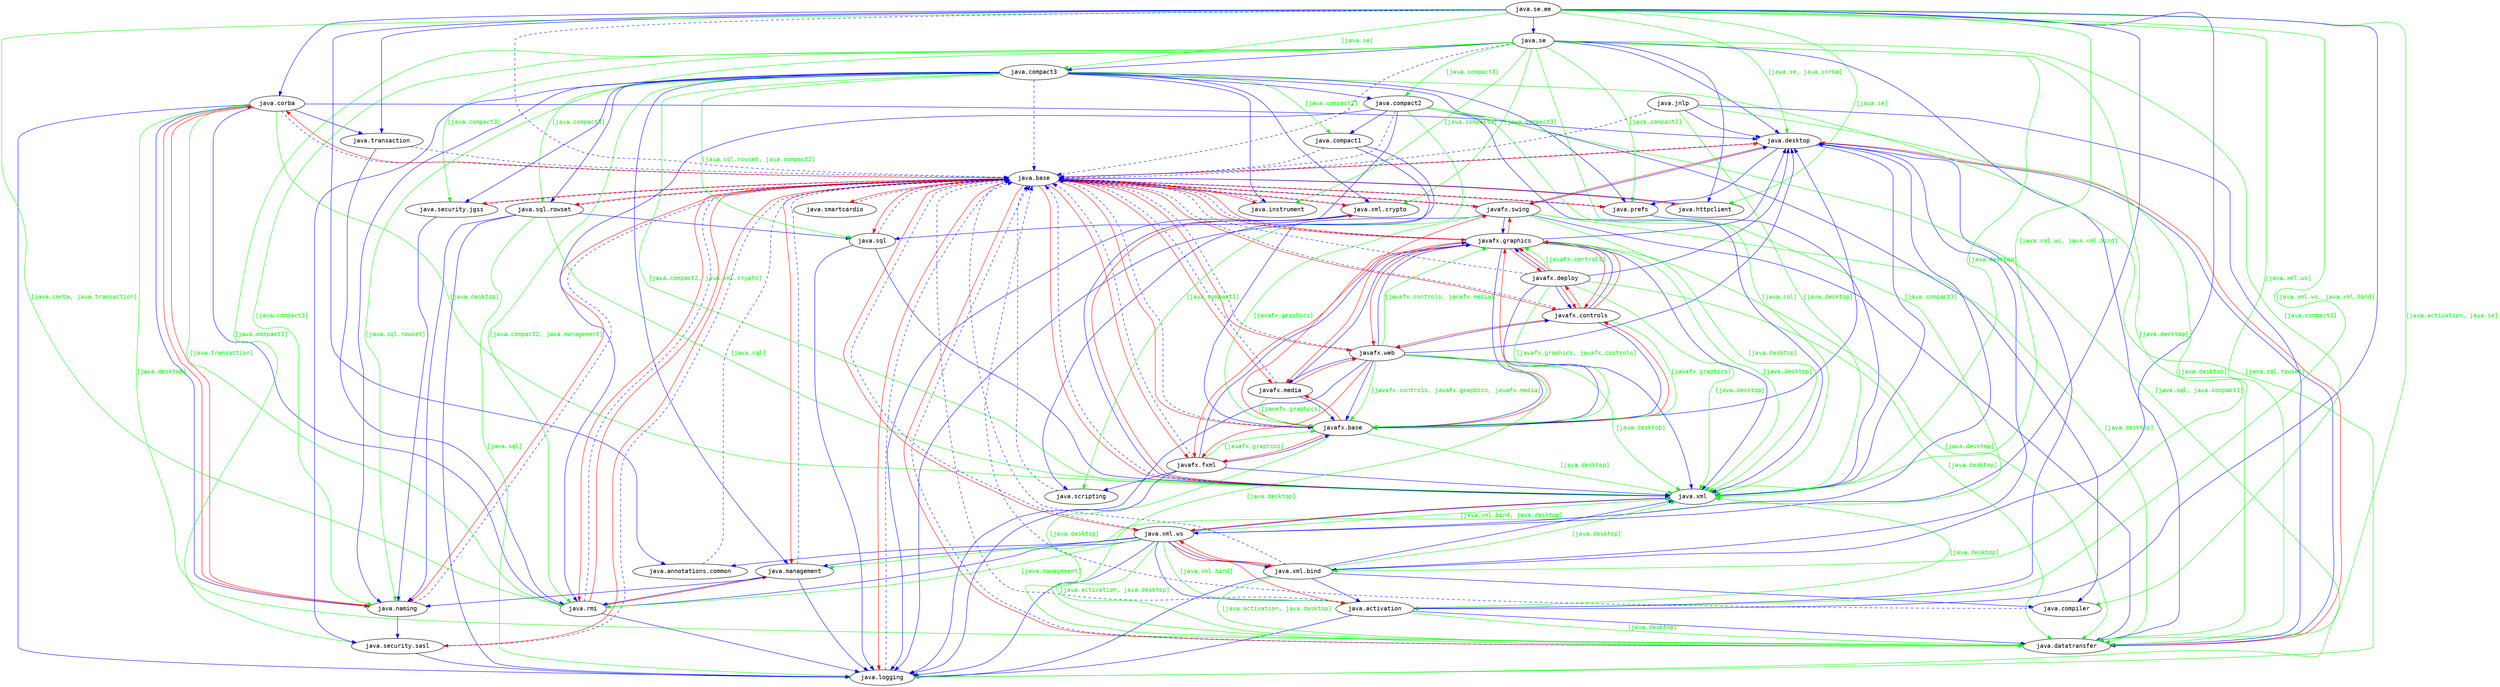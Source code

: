 # Created by depvis.JigsawDepVisualizer on Wed Aug 24 10:10:26 CEST 2016
digraph Java9_Dependency_Visualizer {
java_corba[fontname="Consolas",shape="ellipse",label="java.corba"];
java_desktop[fontname="Consolas",shape="ellipse",label="java.desktop"];
java_transaction[fontname="Consolas",shape="ellipse",label="java.transaction"];
java_rmi[fontname="Consolas",shape="ellipse",label="java.rmi"];
java_logging[fontname="Consolas",shape="ellipse",label="java.logging"];
java_naming[fontname="Consolas",shape="ellipse",label="java.naming"];
java_base[fontname="Consolas",shape="ellipse",label="java.base"];
java_xml[fontname="Consolas",shape="ellipse",label="java.xml"];
java_datatransfer[fontname="Consolas",shape="ellipse",label="java.datatransfer"];
java_prefs[fontname="Consolas",shape="ellipse",label="java.prefs"];
javafx_swing[fontname="Consolas",shape="ellipse",label="javafx.swing"];
java_sql_rowset[fontname="Consolas",shape="ellipse",label="java.sql.rowset"];
java_sql[fontname="Consolas",shape="ellipse",label="java.sql"];
java_se_ee[fontname="Consolas",shape="ellipse",label="java.se.ee"];
java_activation[fontname="Consolas",shape="ellipse",label="java.activation"];
java_annotations_common[fontname="Consolas",shape="ellipse",label="java.annotations.common"];
java_se[fontname="Consolas",shape="ellipse",label="java.se"];
java_xml_ws[fontname="Consolas",shape="ellipse",label="java.xml.ws"];
java_xml_bind[fontname="Consolas",shape="ellipse",label="java.xml.bind"];
java_httpclient[fontname="Consolas",shape="ellipse",label="java.httpclient"];
java_compact3[fontname="Consolas",shape="ellipse",label="java.compact3"];
javafx_base[fontname="Consolas",shape="ellipse",label="javafx.base"];
javafx_controls[fontname="Consolas",shape="ellipse",label="javafx.controls"];
javafx_graphics[fontname="Consolas",shape="ellipse",label="javafx.graphics"];
javafx_fxml[fontname="Consolas",shape="ellipse",label="javafx.fxml"];
javafx_media[fontname="Consolas",shape="ellipse",label="javafx.media"];
javafx_web[fontname="Consolas",shape="ellipse",label="javafx.web"];
javafx_deploy[fontname="Consolas",shape="ellipse",label="javafx.deploy"];
java_management[fontname="Consolas",shape="ellipse",label="java.management"];
java_compact2[fontname="Consolas",shape="ellipse",label="java.compact2"];
java_compact1[fontname="Consolas",shape="ellipse",label="java.compact1"];
java_scripting[fontname="Consolas",shape="ellipse",label="java.scripting"];
java_instrument[fontname="Consolas",shape="ellipse",label="java.instrument"];
java_smartcardio[fontname="Consolas",shape="ellipse",label="java.smartcardio"];
java_security_sasl[fontname="Consolas",shape="ellipse",label="java.security.sasl"];
java_xml_crypto[fontname="Consolas",shape="ellipse",label="java.xml.crypto"];
java_security_jgss[fontname="Consolas",shape="ellipse",label="java.security.jgss"];
java_compiler[fontname="Consolas",shape="ellipse",label="java.compiler"];
java_jnlp[fontname="Consolas",shape="ellipse",label="java.jnlp"];
java_corba -> java_desktop[color="#0000ff",fontname="Consolas",fontcolor="#0000ff",weight="8"]
java_corba -> java_transaction[color="#0000ff",fontname="Consolas",fontcolor="#0000ff",weight="8"]
java_corba -> java_rmi[color="#0000ff",fontname="Consolas",fontcolor="#0000ff",weight="8"]
java_corba -> java_logging[color="#0000ff",fontname="Consolas",fontcolor="#0000ff",weight="8"]
java_corba -> java_naming[color="#0000ff",fontname="Consolas",fontcolor="#0000ff",weight="8"]
java_corba -> java_base[color="#0000ff",fontname="Consolas",fontcolor="#0000ff",style="dashed",weight="16"]
java_corba -> java_rmi[color="#00ff00",fontname="Consolas",fontcolor="#00ff00",weight="4",label="[java.transaction]"]
java_corba -> java_xml[color="#00ff00",fontname="Consolas",fontcolor="#00ff00",weight="4",label="[java.desktop]"]
java_corba -> java_datatransfer[color="#00ff00",fontname="Consolas",fontcolor="#00ff00",weight="4",label="[java.desktop]"]
java_corba -> java_naming[fontname="Consolas",fontcolor="#ff0000",color="#ff0000",weight="2"]
java_desktop -> java_prefs[color="#0000ff",fontname="Consolas",fontcolor="#0000ff",weight="8"]
java_desktop -> java_datatransfer[color="#0000ff",fontname="Consolas",fontcolor="#0000ff",weight="8"]
java_desktop -> java_xml[color="#0000ff",fontname="Consolas",fontcolor="#0000ff",weight="8"]
java_desktop -> java_base[color="#0000ff",fontname="Consolas",fontcolor="#0000ff",style="dashed",weight="16"]
java_desktop -> javafx_swing[fontname="Consolas",fontcolor="#ff0000",color="#ff0000",weight="2"]
java_datatransfer -> java_base[color="#0000ff",fontname="Consolas",fontcolor="#0000ff",style="dashed",weight="16"]
java_datatransfer -> java_desktop[fontname="Consolas",fontcolor="#ff0000",color="#ff0000",weight="2"]
java_sql_rowset -> java_sql[color="#0000ff",fontname="Consolas",fontcolor="#0000ff",weight="8"]
java_sql_rowset -> java_naming[color="#0000ff",fontname="Consolas",fontcolor="#0000ff",weight="8"]
java_sql_rowset -> java_logging[color="#0000ff",fontname="Consolas",fontcolor="#0000ff",weight="8"]
java_sql_rowset -> java_base[color="#0000ff",fontname="Consolas",fontcolor="#0000ff",style="dashed",weight="16"]
java_sql_rowset -> java_logging[color="#00ff00",fontname="Consolas",fontcolor="#00ff00",weight="4",label="[java.sql]"]
java_sql_rowset -> java_xml[color="#00ff00",fontname="Consolas",fontcolor="#00ff00",weight="4",label="[java.sql]"]
java_se_ee -> java_activation[color="#0000ff",fontname="Consolas",fontcolor="#0000ff",weight="8"]
java_se_ee -> java_annotations_common[color="#0000ff",fontname="Consolas",fontcolor="#0000ff",weight="8"]
java_se_ee -> java_se[color="#0000ff",fontname="Consolas",fontcolor="#0000ff",weight="8"]
java_se_ee -> java_xml_ws[color="#0000ff",fontname="Consolas",fontcolor="#0000ff",weight="8"]
java_se_ee -> java_xml_bind[color="#0000ff",fontname="Consolas",fontcolor="#0000ff",weight="8"]
java_se_ee -> java_corba[color="#0000ff",fontname="Consolas",fontcolor="#0000ff",weight="8"]
java_se_ee -> java_transaction[color="#0000ff",fontname="Consolas",fontcolor="#0000ff",weight="8"]
java_se_ee -> java_base[color="#0000ff",fontname="Consolas",fontcolor="#0000ff",style="dashed",weight="16"]
java_se_ee -> java_xml_bind[color="#00ff00",fontname="Consolas",fontcolor="#00ff00",weight="4",label="[java.xml.ws]"]
java_se_ee -> java_rmi[color="#00ff00",fontname="Consolas",fontcolor="#00ff00",weight="4",label="[java.corba, java.transaction]"]
java_se_ee -> java_httpclient[color="#00ff00",fontname="Consolas",fontcolor="#00ff00",weight="4",label="[java.se]"]
java_se_ee -> java_desktop[color="#00ff00",fontname="Consolas",fontcolor="#00ff00",weight="4",label="[java.se, java.corba]"]
java_se_ee -> java_compact3[color="#00ff00",fontname="Consolas",fontcolor="#00ff00",weight="4",label="[java.se]"]
java_se_ee -> java_activation[color="#00ff00",fontname="Consolas",fontcolor="#00ff00",weight="4",label="[java.xml.ws, java.xml.bind]"]
java_se_ee -> java_xml[color="#00ff00",fontname="Consolas",fontcolor="#00ff00",weight="4",label="[java.xml.ws, java.xml.bind]"]
java_se_ee -> java_datatransfer[color="#00ff00",fontname="Consolas",fontcolor="#00ff00",weight="4",label="[java.activation, java.se]"]
javafx_base -> java_desktop[color="#0000ff",fontname="Consolas",fontcolor="#0000ff",weight="8"]
javafx_base -> java_base[color="#0000ff",fontname="Consolas",fontcolor="#0000ff",style="dashed",weight="16"]
javafx_base -> java_xml[color="#00ff00",fontname="Consolas",fontcolor="#00ff00",weight="4",label="[java.desktop]"]
javafx_base -> java_datatransfer[color="#00ff00",fontname="Consolas",fontcolor="#00ff00",weight="4",label="[java.desktop]"]
javafx_base -> javafx_controls[fontname="Consolas",fontcolor="#ff0000",color="#ff0000",weight="2"]
javafx_base -> javafx_graphics[fontname="Consolas",fontcolor="#ff0000",color="#ff0000",weight="2"]
javafx_base -> javafx_fxml[fontname="Consolas",fontcolor="#ff0000",color="#ff0000",weight="2"]
javafx_base -> javafx_swing[fontname="Consolas",fontcolor="#ff0000",color="#ff0000",weight="2"]
javafx_base -> javafx_media[fontname="Consolas",fontcolor="#ff0000",color="#ff0000",weight="2"]
javafx_swing -> java_desktop[color="#0000ff",fontname="Consolas",fontcolor="#0000ff",weight="8"]
javafx_swing -> javafx_base[color="#0000ff",fontname="Consolas",fontcolor="#0000ff",weight="8"]
javafx_swing -> java_datatransfer[color="#0000ff",fontname="Consolas",fontcolor="#0000ff",weight="8"]
javafx_swing -> javafx_graphics[color="#0000ff",fontname="Consolas",fontcolor="#0000ff",weight="8"]
javafx_swing -> java_base[color="#0000ff",fontname="Consolas",fontcolor="#0000ff",style="dashed",weight="16"]
javafx_swing -> javafx_base[color="#00ff00",fontname="Consolas",fontcolor="#00ff00",weight="4",label="[javafx.graphics]"]
javafx_swing -> java_xml[color="#00ff00",fontname="Consolas",fontcolor="#00ff00",weight="4",label="[java.desktop]"]
javafx_swing -> java_datatransfer[color="#00ff00",fontname="Consolas",fontcolor="#00ff00",weight="4",label="[java.desktop]"]
javafx_graphics -> java_xml[color="#0000ff",fontname="Consolas",fontcolor="#0000ff",weight="8"]
javafx_graphics -> java_desktop[color="#0000ff",fontname="Consolas",fontcolor="#0000ff",weight="8"]
javafx_graphics -> javafx_base[color="#0000ff",fontname="Consolas",fontcolor="#0000ff",weight="8"]
javafx_graphics -> java_base[color="#0000ff",fontname="Consolas",fontcolor="#0000ff",style="dashed",weight="16"]
javafx_graphics -> java_xml[color="#00ff00",fontname="Consolas",fontcolor="#00ff00",weight="4",label="[java.desktop]"]
javafx_graphics -> java_datatransfer[color="#00ff00",fontname="Consolas",fontcolor="#00ff00",weight="4",label="[java.desktop]"]
javafx_graphics -> javafx_web[fontname="Consolas",fontcolor="#ff0000",color="#ff0000",weight="2"]
javafx_graphics -> javafx_controls[fontname="Consolas",fontcolor="#ff0000",color="#ff0000",weight="2"]
javafx_graphics -> javafx_deploy[fontname="Consolas",fontcolor="#ff0000",color="#ff0000",weight="2"]
javafx_graphics -> javafx_fxml[fontname="Consolas",fontcolor="#ff0000",color="#ff0000",weight="2"]
javafx_graphics -> javafx_swing[fontname="Consolas",fontcolor="#ff0000",color="#ff0000",weight="2"]
javafx_graphics -> javafx_media[fontname="Consolas",fontcolor="#ff0000",color="#ff0000",weight="2"]
javafx_graphics -> java_base[fontname="Consolas",fontcolor="#ff0000",color="#ff0000",weight="2"]
java_sql -> java_logging[color="#0000ff",fontname="Consolas",fontcolor="#0000ff",weight="8"]
java_sql -> java_xml[color="#0000ff",fontname="Consolas",fontcolor="#0000ff",weight="8"]
java_sql -> java_base[color="#0000ff",fontname="Consolas",fontcolor="#0000ff",style="dashed",weight="16"]
java_activation -> java_datatransfer[color="#0000ff",fontname="Consolas",fontcolor="#0000ff",weight="8"]
java_activation -> java_logging[color="#0000ff",fontname="Consolas",fontcolor="#0000ff",weight="8"]
java_activation -> java_desktop[color="#0000ff",fontname="Consolas",fontcolor="#0000ff",weight="8"]
java_activation -> java_base[color="#0000ff",fontname="Consolas",fontcolor="#0000ff",style="dashed",weight="16"]
java_activation -> java_xml[color="#00ff00",fontname="Consolas",fontcolor="#00ff00",weight="4",label="[java.desktop]"]
java_activation -> java_datatransfer[color="#00ff00",fontname="Consolas",fontcolor="#00ff00",weight="4",label="[java.desktop]"]
java_management -> java_rmi[color="#0000ff",fontname="Consolas",fontcolor="#0000ff",weight="8"]
java_management -> java_logging[color="#0000ff",fontname="Consolas",fontcolor="#0000ff",weight="8"]
java_management -> java_naming[color="#0000ff",fontname="Consolas",fontcolor="#0000ff",weight="8"]
java_management -> java_base[color="#0000ff",fontname="Consolas",fontcolor="#0000ff",style="dashed",weight="16"]
java_compact2 -> java_sql[color="#0000ff",fontname="Consolas",fontcolor="#0000ff",weight="8"]
java_compact2 -> java_xml[color="#0000ff",fontname="Consolas",fontcolor="#0000ff",weight="8"]
java_compact2 -> java_rmi[color="#0000ff",fontname="Consolas",fontcolor="#0000ff",weight="8"]
java_compact2 -> java_compact1[color="#0000ff",fontname="Consolas",fontcolor="#0000ff",weight="8"]
java_compact2 -> java_base[color="#0000ff",fontname="Consolas",fontcolor="#0000ff",style="dashed",weight="16"]
java_compact2 -> java_scripting[color="#00ff00",fontname="Consolas",fontcolor="#00ff00",weight="4",label="[java.compact1]"]
java_compact2 -> java_logging[color="#00ff00",fontname="Consolas",fontcolor="#00ff00",weight="4",label="[java.sql, java.compact1]"]
java_compact2 -> java_xml[color="#00ff00",fontname="Consolas",fontcolor="#00ff00",weight="4",label="[java.sql]"]
java_instrument -> java_base[color="#0000ff",fontname="Consolas",fontcolor="#0000ff",style="dashed",weight="16"]
java_smartcardio -> java_base[color="#0000ff",fontname="Consolas",fontcolor="#0000ff",style="dashed",weight="16"]
java_xml_ws -> java_activation[color="#0000ff",fontname="Consolas",fontcolor="#0000ff",weight="8"]
java_xml_ws -> java_xml[color="#0000ff",fontname="Consolas",fontcolor="#0000ff",weight="8"]
java_xml_ws -> java_logging[color="#0000ff",fontname="Consolas",fontcolor="#0000ff",weight="8"]
java_xml_ws -> java_management[color="#0000ff",fontname="Consolas",fontcolor="#0000ff",weight="8"]
java_xml_ws -> java_annotations_common[color="#0000ff",fontname="Consolas",fontcolor="#0000ff",weight="8"]
java_xml_ws -> java_xml_bind[color="#0000ff",fontname="Consolas",fontcolor="#0000ff",weight="8"]
java_xml_ws -> java_desktop[color="#0000ff",fontname="Consolas",fontcolor="#0000ff",weight="8"]
java_xml_ws -> java_rmi[color="#0000ff",fontname="Consolas",fontcolor="#0000ff",weight="8"]
java_xml_ws -> java_base[color="#0000ff",fontname="Consolas",fontcolor="#0000ff",style="dashed",weight="16"]
java_xml_ws -> java_rmi[color="#00ff00",fontname="Consolas",fontcolor="#00ff00",weight="4",label="[java.management]"]
java_xml_ws -> java_activation[color="#00ff00",fontname="Consolas",fontcolor="#00ff00",weight="4",label="[java.xml.bind]"]
java_xml_ws -> java_xml[color="#00ff00",fontname="Consolas",fontcolor="#00ff00",weight="4",label="[java.xml.bind, java.desktop]"]
java_xml_ws -> java_datatransfer[color="#00ff00",fontname="Consolas",fontcolor="#00ff00",weight="4",label="[java.activation, java.desktop]"]
java_xml_ws -> java_xml_bind[fontname="Consolas",fontcolor="#ff0000",color="#ff0000",weight="2"]
java_xml_ws -> java_activation[fontname="Consolas",fontcolor="#ff0000",color="#ff0000",weight="2"]
java_httpclient -> java_base[color="#0000ff",fontname="Consolas",fontcolor="#0000ff",weight="8"]
javafx_media -> javafx_graphics[color="#0000ff",fontname="Consolas",fontcolor="#0000ff",weight="8"]
javafx_media -> javafx_base[color="#0000ff",fontname="Consolas",fontcolor="#0000ff",weight="8"]
javafx_media -> java_base[color="#0000ff",fontname="Consolas",fontcolor="#0000ff",style="dashed",weight="16"]
javafx_media -> javafx_base[color="#00ff00",fontname="Consolas",fontcolor="#00ff00",weight="4",label="[javafx.graphics]"]
javafx_media -> javafx_web[fontname="Consolas",fontcolor="#ff0000",color="#ff0000",weight="2"]
java_rmi -> java_logging[color="#0000ff",fontname="Consolas",fontcolor="#0000ff",weight="8"]
java_rmi -> java_base[color="#0000ff",fontname="Consolas",fontcolor="#0000ff",style="dashed",weight="16"]
java_rmi -> java_management[fontname="Consolas",fontcolor="#ff0000",color="#ff0000",weight="2"]
java_rmi -> java_base[fontname="Consolas",fontcolor="#ff0000",color="#ff0000",weight="2"]
java_naming -> java_security_sasl[color="#0000ff",fontname="Consolas",fontcolor="#0000ff",weight="8"]
java_naming -> java_base[color="#0000ff",fontname="Consolas",fontcolor="#0000ff",style="dashed",weight="16"]
java_naming -> java_corba[fontname="Consolas",fontcolor="#ff0000",color="#ff0000",weight="2"]
javafx_web -> java_xml[color="#0000ff",fontname="Consolas",fontcolor="#0000ff",weight="8"]
javafx_web -> java_logging[color="#0000ff",fontname="Consolas",fontcolor="#0000ff",weight="8"]
javafx_web -> javafx_controls[color="#0000ff",fontname="Consolas",fontcolor="#0000ff",weight="8"]
javafx_web -> javafx_graphics[color="#0000ff",fontname="Consolas",fontcolor="#0000ff",weight="8"]
javafx_web -> javafx_media[color="#0000ff",fontname="Consolas",fontcolor="#0000ff",weight="8"]
javafx_web -> java_desktop[color="#0000ff",fontname="Consolas",fontcolor="#0000ff",weight="8"]
javafx_web -> javafx_base[color="#0000ff",fontname="Consolas",fontcolor="#0000ff",weight="8"]
javafx_web -> java_base[color="#0000ff",fontname="Consolas",fontcolor="#0000ff",style="dashed",weight="16"]
javafx_web -> javafx_base[color="#00ff00",fontname="Consolas",fontcolor="#00ff00",weight="4",label="[javafx.controls, javafx.graphics, javafx.media]"]
javafx_web -> javafx_graphics[color="#00ff00",fontname="Consolas",fontcolor="#00ff00",weight="4",label="[javafx.controls, javafx.media]"]
javafx_web -> java_xml[color="#00ff00",fontname="Consolas",fontcolor="#00ff00",weight="4",label="[java.desktop]"]
javafx_web -> java_datatransfer[color="#00ff00",fontname="Consolas",fontcolor="#00ff00",weight="4",label="[java.desktop]"]
javafx_web -> javafx_fxml[fontname="Consolas",fontcolor="#ff0000",color="#ff0000",weight="2"]
java_xml -> java_base[color="#0000ff",fontname="Consolas",fontcolor="#0000ff",style="dashed",weight="16"]
java_xml -> java_xml_ws[fontname="Consolas",fontcolor="#ff0000",color="#ff0000",weight="2"]
java_xml -> java_xml_crypto[fontname="Consolas",fontcolor="#ff0000",color="#ff0000",weight="2"]
java_compact1 -> java_scripting[color="#0000ff",fontname="Consolas",fontcolor="#0000ff",weight="8"]
java_compact1 -> java_logging[color="#0000ff",fontname="Consolas",fontcolor="#0000ff",weight="8"]
java_compact1 -> java_base[color="#0000ff",fontname="Consolas",fontcolor="#0000ff",style="dashed",weight="16"]
java_prefs -> java_xml[color="#0000ff",fontname="Consolas",fontcolor="#0000ff",weight="8"]
java_prefs -> java_base[color="#0000ff",fontname="Consolas",fontcolor="#0000ff",style="dashed",weight="16"]
java_se -> java_desktop[color="#0000ff",fontname="Consolas",fontcolor="#0000ff",weight="8"]
java_se -> java_httpclient[color="#0000ff",fontname="Consolas",fontcolor="#0000ff",weight="8"]
java_se -> java_datatransfer[color="#0000ff",fontname="Consolas",fontcolor="#0000ff",weight="8"]
java_se -> java_compact3[color="#0000ff",fontname="Consolas",fontcolor="#0000ff",weight="8"]
java_se -> java_base[color="#0000ff",fontname="Consolas",fontcolor="#0000ff",style="dashed",weight="16"]
java_se -> java_compact2[color="#00ff00",fontname="Consolas",fontcolor="#00ff00",weight="4",label="[java.compact3]"]
java_se -> java_security_jgss[color="#00ff00",fontname="Consolas",fontcolor="#00ff00",weight="4",label="[java.compact3]"]
java_se -> java_naming[color="#00ff00",fontname="Consolas",fontcolor="#00ff00",weight="4",label="[java.compact3]"]
java_se -> java_compiler[color="#00ff00",fontname="Consolas",fontcolor="#00ff00",weight="4",label="[java.compact3]"]
java_se -> java_prefs[color="#00ff00",fontname="Consolas",fontcolor="#00ff00",weight="4",label="[java.compact3]"]
java_se -> java_xml_crypto[color="#00ff00",fontname="Consolas",fontcolor="#00ff00",weight="4",label="[java.compact3]"]
java_se -> java_xml[color="#00ff00",fontname="Consolas",fontcolor="#00ff00",weight="4",label="[java.desktop]"]
java_se -> java_sql_rowset[color="#00ff00",fontname="Consolas",fontcolor="#00ff00",weight="4",label="[java.compact3]"]
java_se -> java_management[color="#00ff00",fontname="Consolas",fontcolor="#00ff00",weight="4",label="[java.compact3]"]
java_se -> java_security_sasl[color="#00ff00",fontname="Consolas",fontcolor="#00ff00",weight="4",label="[java.compact3]"]
java_se -> java_datatransfer[color="#00ff00",fontname="Consolas",fontcolor="#00ff00",weight="4",label="[java.desktop]"]
java_se -> java_instrument[color="#00ff00",fontname="Consolas",fontcolor="#00ff00",weight="4",label="[java.compact3]"]
java_scripting -> java_base[color="#0000ff",fontname="Consolas",fontcolor="#0000ff",style="dashed",weight="16"]
java_base -> java_rmi[fontname="Consolas",fontcolor="#ff0000",color="#ff0000",weight="2"]
java_base -> java_xml[fontname="Consolas",fontcolor="#ff0000",color="#ff0000",weight="2"]
java_base -> java_datatransfer[fontname="Consolas",fontcolor="#ff0000",color="#ff0000",weight="2"]
java_base -> javafx_base[fontname="Consolas",fontcolor="#ff0000",color="#ff0000",weight="2"]
java_base -> java_desktop[fontname="Consolas",fontcolor="#ff0000",color="#ff0000",weight="2"]
java_base -> java_security_sasl[fontname="Consolas",fontcolor="#ff0000",color="#ff0000",weight="2"]
java_base -> javafx_swing[fontname="Consolas",fontcolor="#ff0000",color="#ff0000",weight="2"]
java_base -> java_sql_rowset[fontname="Consolas",fontcolor="#ff0000",color="#ff0000",weight="2"]
java_base -> java_smartcardio[fontname="Consolas",fontcolor="#ff0000",color="#ff0000",weight="2"]
java_base -> java_security_jgss[fontname="Consolas",fontcolor="#ff0000",color="#ff0000",weight="2"]
java_base -> javafx_graphics[fontname="Consolas",fontcolor="#ff0000",color="#ff0000",weight="2"]
java_base -> javafx_fxml[fontname="Consolas",fontcolor="#ff0000",color="#ff0000",weight="2"]
java_base -> javafx_media[fontname="Consolas",fontcolor="#ff0000",color="#ff0000",weight="2"]
java_base -> java_sql[fontname="Consolas",fontcolor="#ff0000",color="#ff0000",weight="2"]
java_base -> java_httpclient[fontname="Consolas",fontcolor="#ff0000",color="#ff0000",weight="2"]
java_base -> javafx_web[fontname="Consolas",fontcolor="#ff0000",color="#ff0000",weight="2"]
java_base -> java_logging[fontname="Consolas",fontcolor="#ff0000",color="#ff0000",weight="2"]
java_base -> java_xml_crypto[fontname="Consolas",fontcolor="#ff0000",color="#ff0000",weight="2"]
java_base -> java_naming[fontname="Consolas",fontcolor="#ff0000",color="#ff0000",weight="2"]
java_base -> javafx_controls[fontname="Consolas",fontcolor="#ff0000",color="#ff0000",weight="2"]
java_base -> java_prefs[fontname="Consolas",fontcolor="#ff0000",color="#ff0000",weight="2"]
java_base -> java_xml_ws[fontname="Consolas",fontcolor="#ff0000",color="#ff0000",weight="2"]
java_base -> java_management[fontname="Consolas",fontcolor="#ff0000",color="#ff0000",weight="2"]
java_base -> java_instrument[fontname="Consolas",fontcolor="#ff0000",color="#ff0000",weight="2"]
java_base -> java_corba[fontname="Consolas",fontcolor="#ff0000",color="#ff0000",weight="2"]
java_compiler -> java_base[color="#0000ff",fontname="Consolas",fontcolor="#0000ff",style="dashed",weight="16"]
java_jnlp -> java_datatransfer[color="#0000ff",fontname="Consolas",fontcolor="#0000ff",weight="8"]
java_jnlp -> java_desktop[color="#0000ff",fontname="Consolas",fontcolor="#0000ff",weight="8"]
java_jnlp -> java_base[color="#0000ff",fontname="Consolas",fontcolor="#0000ff",style="dashed",weight="16"]
java_jnlp -> java_xml[color="#00ff00",fontname="Consolas",fontcolor="#00ff00",weight="4",label="[java.desktop]"]
java_jnlp -> java_datatransfer[color="#00ff00",fontname="Consolas",fontcolor="#00ff00",weight="4",label="[java.desktop]"]
javafx_fxml -> javafx_graphics[color="#0000ff",fontname="Consolas",fontcolor="#0000ff",weight="8"]
javafx_fxml -> java_scripting[color="#0000ff",fontname="Consolas",fontcolor="#0000ff",weight="8"]
javafx_fxml -> java_xml[color="#0000ff",fontname="Consolas",fontcolor="#0000ff",weight="8"]
javafx_fxml -> java_logging[color="#0000ff",fontname="Consolas",fontcolor="#0000ff",weight="8"]
javafx_fxml -> javafx_base[color="#0000ff",fontname="Consolas",fontcolor="#0000ff",weight="8"]
javafx_fxml -> java_base[color="#0000ff",fontname="Consolas",fontcolor="#0000ff",style="dashed",weight="16"]
javafx_fxml -> javafx_base[color="#00ff00",fontname="Consolas",fontcolor="#00ff00",weight="4",label="[javafx.graphics]"]
java_annotations_common -> java_base[color="#0000ff",fontname="Consolas",fontcolor="#0000ff",style="dashed",weight="16"]
java_security_jgss -> java_naming[color="#0000ff",fontname="Consolas",fontcolor="#0000ff",weight="8"]
java_security_jgss -> java_base[color="#0000ff",fontname="Consolas",fontcolor="#0000ff",style="dashed",weight="16"]
javafx_deploy -> javafx_graphics[color="#0000ff",fontname="Consolas",fontcolor="#0000ff",weight="8"]
javafx_deploy -> javafx_base[color="#0000ff",fontname="Consolas",fontcolor="#0000ff",weight="8"]
javafx_deploy -> java_desktop[color="#0000ff",fontname="Consolas",fontcolor="#0000ff",weight="8"]
javafx_deploy -> javafx_controls[color="#0000ff",fontname="Consolas",fontcolor="#0000ff",weight="8"]
javafx_deploy -> java_base[color="#0000ff",fontname="Consolas",fontcolor="#0000ff",style="dashed",weight="16"]
javafx_deploy -> javafx_base[color="#00ff00",fontname="Consolas",fontcolor="#00ff00",weight="4",label="[javafx.graphics, javafx.controls]"]
javafx_deploy -> javafx_graphics[color="#00ff00",fontname="Consolas",fontcolor="#00ff00",weight="4",label="[javafx.controls]"]
javafx_deploy -> java_xml[color="#00ff00",fontname="Consolas",fontcolor="#00ff00",weight="4",label="[java.desktop]"]
javafx_deploy -> java_datatransfer[color="#00ff00",fontname="Consolas",fontcolor="#00ff00",weight="4",label="[java.desktop]"]
javafx_deploy -> javafx_graphics[fontname="Consolas",fontcolor="#ff0000",color="#ff0000",weight="2"]
javafx_deploy -> javafx_controls[fontname="Consolas",fontcolor="#ff0000",color="#ff0000",weight="2"]
javafx_controls -> javafx_graphics[color="#0000ff",fontname="Consolas",fontcolor="#0000ff",weight="8"]
javafx_controls -> javafx_base[color="#0000ff",fontname="Consolas",fontcolor="#0000ff",weight="8"]
javafx_controls -> java_base[color="#0000ff",fontname="Consolas",fontcolor="#0000ff",style="dashed",weight="16"]
javafx_controls -> javafx_base[color="#00ff00",fontname="Consolas",fontcolor="#00ff00",weight="4",label="[javafx.graphics]"]
javafx_controls -> javafx_web[fontname="Consolas",fontcolor="#ff0000",color="#ff0000",weight="2"]
javafx_controls -> javafx_graphics[fontname="Consolas",fontcolor="#ff0000",color="#ff0000",weight="2"]
javafx_controls -> javafx_deploy[fontname="Consolas",fontcolor="#ff0000",color="#ff0000",weight="2"]
java_xml_bind -> java_activation[color="#0000ff",fontname="Consolas",fontcolor="#0000ff",weight="8"]
java_xml_bind -> java_xml[color="#0000ff",fontname="Consolas",fontcolor="#0000ff",weight="8"]
java_xml_bind -> java_logging[color="#0000ff",fontname="Consolas",fontcolor="#0000ff",weight="8"]
java_xml_bind -> java_desktop[color="#0000ff",fontname="Consolas",fontcolor="#0000ff",weight="8"]
java_xml_bind -> java_compiler[color="#0000ff",fontname="Consolas",fontcolor="#0000ff",weight="8"]
java_xml_bind -> java_base[color="#0000ff",fontname="Consolas",fontcolor="#0000ff",style="dashed",weight="16"]
java_xml_bind -> java_xml[color="#00ff00",fontname="Consolas",fontcolor="#00ff00",weight="4",label="[java.desktop]"]
java_xml_bind -> java_datatransfer[color="#00ff00",fontname="Consolas",fontcolor="#00ff00",weight="4",label="[java.activation, java.desktop]"]
java_xml_bind -> java_xml_ws[fontname="Consolas",fontcolor="#ff0000",color="#ff0000",weight="2"]
java_xml_crypto -> java_logging[color="#0000ff",fontname="Consolas",fontcolor="#0000ff",weight="8"]
java_xml_crypto -> java_xml[color="#0000ff",fontname="Consolas",fontcolor="#0000ff",weight="8"]
java_xml_crypto -> java_base[color="#0000ff",fontname="Consolas",fontcolor="#0000ff",style="dashed",weight="16"]
java_compact3 -> java_sql_rowset[color="#0000ff",fontname="Consolas",fontcolor="#0000ff",weight="8"]
java_compact3 -> java_compiler[color="#0000ff",fontname="Consolas",fontcolor="#0000ff",weight="8"]
java_compact3 -> java_instrument[color="#0000ff",fontname="Consolas",fontcolor="#0000ff",weight="8"]
java_compact3 -> java_naming[color="#0000ff",fontname="Consolas",fontcolor="#0000ff",weight="8"]
java_compact3 -> java_compact2[color="#0000ff",fontname="Consolas",fontcolor="#0000ff",weight="8"]
java_compact3 -> java_security_sasl[color="#0000ff",fontname="Consolas",fontcolor="#0000ff",weight="8"]
java_compact3 -> java_management[color="#0000ff",fontname="Consolas",fontcolor="#0000ff",weight="8"]
java_compact3 -> java_security_jgss[color="#0000ff",fontname="Consolas",fontcolor="#0000ff",weight="8"]
java_compact3 -> java_prefs[color="#0000ff",fontname="Consolas",fontcolor="#0000ff",weight="8"]
java_compact3 -> java_xml_crypto[color="#0000ff",fontname="Consolas",fontcolor="#0000ff",weight="8"]
java_compact3 -> java_base[color="#0000ff",fontname="Consolas",fontcolor="#0000ff",style="dashed",weight="16"]
java_compact3 -> java_sql[color="#00ff00",fontname="Consolas",fontcolor="#00ff00",weight="4",label="[java.sql.rowset, java.compact2]"]
java_compact3 -> java_rmi[color="#00ff00",fontname="Consolas",fontcolor="#00ff00",weight="4",label="[java.compact2, java.management]"]
java_compact3 -> java_compact1[color="#00ff00",fontname="Consolas",fontcolor="#00ff00",weight="4",label="[java.compact2]"]
java_compact3 -> java_naming[color="#00ff00",fontname="Consolas",fontcolor="#00ff00",weight="4",label="[java.sql.rowset]"]
java_compact3 -> java_logging[color="#00ff00",fontname="Consolas",fontcolor="#00ff00",weight="4",label="[java.sql.rowset]"]
java_compact3 -> java_xml[color="#00ff00",fontname="Consolas",fontcolor="#00ff00",weight="4",label="[java.compact2, java.xml.crypto]"]
java_transaction -> java_rmi[color="#0000ff",fontname="Consolas",fontcolor="#0000ff",weight="8"]
java_transaction -> java_base[color="#0000ff",fontname="Consolas",fontcolor="#0000ff",style="dashed",weight="16"]
java_security_sasl -> java_logging[color="#0000ff",fontname="Consolas",fontcolor="#0000ff",weight="8"]
java_security_sasl -> java_base[color="#0000ff",fontname="Consolas",fontcolor="#0000ff",style="dashed",weight="16"]
java_logging -> java_base[color="#0000ff",fontname="Consolas",fontcolor="#0000ff",style="dashed",weight="16"]
}
